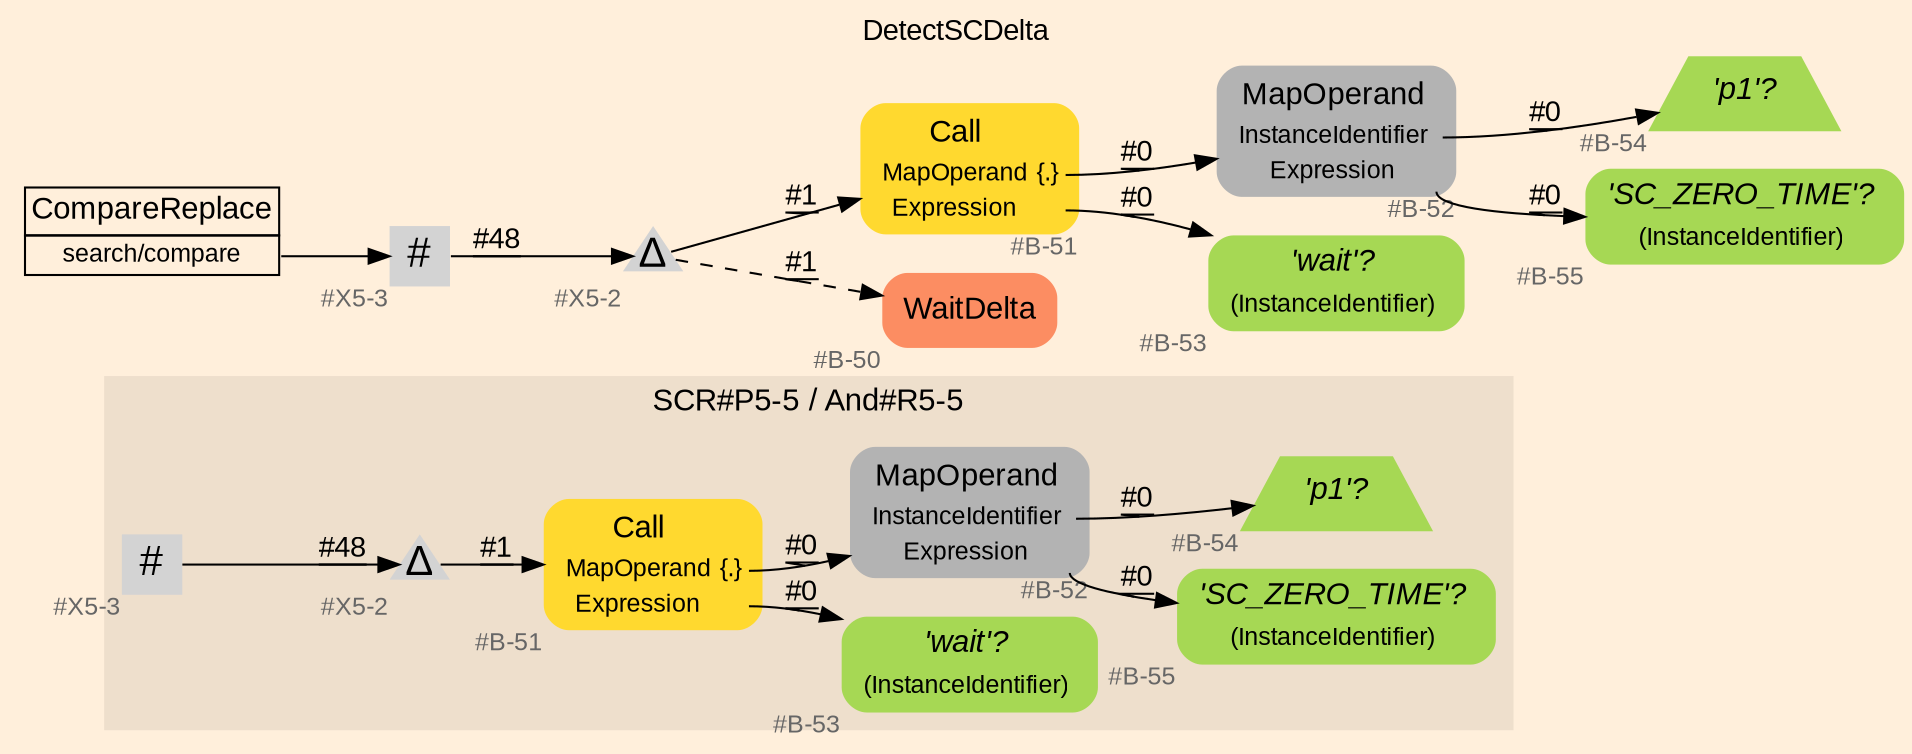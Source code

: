 digraph "DetectSCDelta" {
label = "DetectSCDelta"
labelloc = t
graph [
    rankdir = "LR"
    ranksep = 0.3
    bgcolor = antiquewhite1
    color = black
    fontcolor = black
    fontname = "Arial"
];
node [
    fontname = "Arial"
];
edge [
    fontname = "Arial"
];

// -------------------- figure And#R5-5 --------------------
// -------- region And#R5-5 ----------
subgraph "clusterAnd#R5-5" {
    label = "SCR#P5-5 / And#R5-5"
    style = "filled"
    color = antiquewhite2
    fontsize = "15"
    // -------- block And#R5-5/#B-53 ----------
    "And#R5-5/#B-53" [
        fillcolor = "/set28/5"
        xlabel = "#B-53"
        fontsize = "12"
        fontcolor = grey40
        shape = "plaintext"
        label = <<TABLE BORDER="0" CELLBORDER="0" CELLSPACING="0">
         <TR><TD><FONT COLOR="black" POINT-SIZE="15"><I>'wait'?</I></FONT></TD></TR>
         <TR><TD><FONT COLOR="black" POINT-SIZE="12">(InstanceIdentifier)</FONT></TD><TD PORT="port0"></TD></TR>
        </TABLE>>
        style = "rounded,filled"
    ];
    
    // -------- block And#R5-5/#B-55 ----------
    "And#R5-5/#B-55" [
        fillcolor = "/set28/5"
        xlabel = "#B-55"
        fontsize = "12"
        fontcolor = grey40
        shape = "plaintext"
        label = <<TABLE BORDER="0" CELLBORDER="0" CELLSPACING="0">
         <TR><TD><FONT COLOR="black" POINT-SIZE="15"><I>'SC_ZERO_TIME'?</I></FONT></TD></TR>
         <TR><TD><FONT COLOR="black" POINT-SIZE="12">(InstanceIdentifier)</FONT></TD><TD PORT="port0"></TD></TR>
        </TABLE>>
        style = "rounded,filled"
    ];
    
    // -------- block And#R5-5/#X5-3 ----------
    "And#R5-5/#X5-3" [
        xlabel = "#X5-3"
        fontsize = "12"
        fontcolor = grey40
        shape = "square"
        label = <<FONT COLOR="black" POINT-SIZE="20">#</FONT>>
        style = "filled"
        penwidth = 0.0
        fixedsize = true
        width = 0.4
        height = 0.4
    ];
    
    // -------- block And#R5-5/#X5-2 ----------
    "And#R5-5/#X5-2" [
        xlabel = "#X5-2"
        fontsize = "12"
        fontcolor = grey40
        shape = "triangle"
        label = <<FONT COLOR="black" POINT-SIZE="20">Δ</FONT>>
        style = "filled"
        penwidth = 0.0
        fixedsize = true
        width = 0.4
        height = 0.4
    ];
    
    // -------- block And#R5-5/#B-52 ----------
    "And#R5-5/#B-52" [
        fillcolor = "/set28/8"
        xlabel = "#B-52"
        fontsize = "12"
        fontcolor = grey40
        shape = "plaintext"
        label = <<TABLE BORDER="0" CELLBORDER="0" CELLSPACING="0">
         <TR><TD><FONT COLOR="black" POINT-SIZE="15">MapOperand</FONT></TD></TR>
         <TR><TD><FONT COLOR="black" POINT-SIZE="12">InstanceIdentifier</FONT></TD><TD PORT="port0"></TD></TR>
         <TR><TD><FONT COLOR="black" POINT-SIZE="12">Expression</FONT></TD><TD PORT="port1"></TD></TR>
        </TABLE>>
        style = "rounded,filled"
    ];
    
    // -------- block And#R5-5/#B-54 ----------
    "And#R5-5/#B-54" [
        fillcolor = "/set28/5"
        xlabel = "#B-54"
        fontsize = "12"
        fontcolor = grey40
        shape = "trapezium"
        label = <<FONT COLOR="black" POINT-SIZE="15"><I>'p1'?</I></FONT>>
        style = "filled"
        penwidth = 0.0
    ];
    
    // -------- block And#R5-5/#B-51 ----------
    "And#R5-5/#B-51" [
        fillcolor = "/set28/6"
        xlabel = "#B-51"
        fontsize = "12"
        fontcolor = grey40
        shape = "plaintext"
        label = <<TABLE BORDER="0" CELLBORDER="0" CELLSPACING="0">
         <TR><TD><FONT COLOR="black" POINT-SIZE="15">Call</FONT></TD></TR>
         <TR><TD><FONT COLOR="black" POINT-SIZE="12">MapOperand</FONT></TD><TD PORT="port0"><FONT COLOR="black" POINT-SIZE="12">{.}</FONT></TD></TR>
         <TR><TD><FONT COLOR="black" POINT-SIZE="12">Expression</FONT></TD><TD PORT="port1"></TD></TR>
        </TABLE>>
        style = "rounded,filled"
    ];
    
}

"And#R5-5/#X5-3" -> "And#R5-5/#X5-2" [
    label = "#48"
    decorate = true
    color = black
    fontcolor = black
];

"And#R5-5/#X5-2" -> "And#R5-5/#B-51" [
    label = "#1"
    decorate = true
    color = black
    fontcolor = black
];

"And#R5-5/#B-52":port0 -> "And#R5-5/#B-54" [
    label = "#0"
    decorate = true
    color = black
    fontcolor = black
];

"And#R5-5/#B-52":port1 -> "And#R5-5/#B-55" [
    label = "#0"
    decorate = true
    color = black
    fontcolor = black
];

"And#R5-5/#B-51":port0 -> "And#R5-5/#B-52" [
    label = "#0"
    decorate = true
    color = black
    fontcolor = black
];

"And#R5-5/#B-51":port1 -> "And#R5-5/#B-53" [
    label = "#0"
    decorate = true
    color = black
    fontcolor = black
];


// -------------------- transformation figure --------------------
// -------- block CR#X5-4 ----------
"CR#X5-4" [
    fillcolor = antiquewhite1
    fontsize = "12"
    fontcolor = grey40
    shape = "plaintext"
    label = <<TABLE BORDER="0" CELLBORDER="1" CELLSPACING="0">
     <TR><TD><FONT COLOR="black" POINT-SIZE="15">CompareReplace</FONT></TD></TR>
     <TR><TD PORT="port0"><FONT COLOR="black" POINT-SIZE="12">search/compare</FONT></TD></TR>
    </TABLE>>
    style = "filled"
    color = black
];

// -------- block #X5-3 ----------
"#X5-3" [
    xlabel = "#X5-3"
    fontsize = "12"
    fontcolor = grey40
    shape = "square"
    label = <<FONT COLOR="black" POINT-SIZE="20">#</FONT>>
    style = "filled"
    penwidth = 0.0
    fixedsize = true
    width = 0.4
    height = 0.4
];

// -------- block #X5-2 ----------
"#X5-2" [
    xlabel = "#X5-2"
    fontsize = "12"
    fontcolor = grey40
    shape = "triangle"
    label = <<FONT COLOR="black" POINT-SIZE="20">Δ</FONT>>
    style = "filled"
    penwidth = 0.0
    fixedsize = true
    width = 0.4
    height = 0.4
];

// -------- block #B-51 ----------
"#B-51" [
    fillcolor = "/set28/6"
    xlabel = "#B-51"
    fontsize = "12"
    fontcolor = grey40
    shape = "plaintext"
    label = <<TABLE BORDER="0" CELLBORDER="0" CELLSPACING="0">
     <TR><TD><FONT COLOR="black" POINT-SIZE="15">Call</FONT></TD></TR>
     <TR><TD><FONT COLOR="black" POINT-SIZE="12">MapOperand</FONT></TD><TD PORT="port0"><FONT COLOR="black" POINT-SIZE="12">{.}</FONT></TD></TR>
     <TR><TD><FONT COLOR="black" POINT-SIZE="12">Expression</FONT></TD><TD PORT="port1"></TD></TR>
    </TABLE>>
    style = "rounded,filled"
];

// -------- block #B-52 ----------
"#B-52" [
    fillcolor = "/set28/8"
    xlabel = "#B-52"
    fontsize = "12"
    fontcolor = grey40
    shape = "plaintext"
    label = <<TABLE BORDER="0" CELLBORDER="0" CELLSPACING="0">
     <TR><TD><FONT COLOR="black" POINT-SIZE="15">MapOperand</FONT></TD></TR>
     <TR><TD><FONT COLOR="black" POINT-SIZE="12">InstanceIdentifier</FONT></TD><TD PORT="port0"></TD></TR>
     <TR><TD><FONT COLOR="black" POINT-SIZE="12">Expression</FONT></TD><TD PORT="port1"></TD></TR>
    </TABLE>>
    style = "rounded,filled"
];

// -------- block #B-54 ----------
"#B-54" [
    fillcolor = "/set28/5"
    xlabel = "#B-54"
    fontsize = "12"
    fontcolor = grey40
    shape = "trapezium"
    label = <<FONT COLOR="black" POINT-SIZE="15"><I>'p1'?</I></FONT>>
    style = "filled"
    penwidth = 0.0
];

// -------- block #B-55 ----------
"#B-55" [
    fillcolor = "/set28/5"
    xlabel = "#B-55"
    fontsize = "12"
    fontcolor = grey40
    shape = "plaintext"
    label = <<TABLE BORDER="0" CELLBORDER="0" CELLSPACING="0">
     <TR><TD><FONT COLOR="black" POINT-SIZE="15"><I>'SC_ZERO_TIME'?</I></FONT></TD></TR>
     <TR><TD><FONT COLOR="black" POINT-SIZE="12">(InstanceIdentifier)</FONT></TD><TD PORT="port0"></TD></TR>
    </TABLE>>
    style = "rounded,filled"
];

// -------- block #B-53 ----------
"#B-53" [
    fillcolor = "/set28/5"
    xlabel = "#B-53"
    fontsize = "12"
    fontcolor = grey40
    shape = "plaintext"
    label = <<TABLE BORDER="0" CELLBORDER="0" CELLSPACING="0">
     <TR><TD><FONT COLOR="black" POINT-SIZE="15"><I>'wait'?</I></FONT></TD></TR>
     <TR><TD><FONT COLOR="black" POINT-SIZE="12">(InstanceIdentifier)</FONT></TD><TD PORT="port0"></TD></TR>
    </TABLE>>
    style = "rounded,filled"
];

// -------- block #B-50 ----------
"#B-50" [
    fillcolor = "/set28/2"
    xlabel = "#B-50"
    fontsize = "12"
    fontcolor = grey40
    shape = "plaintext"
    label = <<TABLE BORDER="0" CELLBORDER="0" CELLSPACING="0">
     <TR><TD><FONT COLOR="black" POINT-SIZE="15">WaitDelta</FONT></TD></TR>
    </TABLE>>
    style = "rounded,filled"
];

"CR#X5-4":port0 -> "#X5-3" [
    label = ""
    decorate = true
    color = black
    fontcolor = black
];

"#X5-3" -> "#X5-2" [
    label = "#48"
    decorate = true
    color = black
    fontcolor = black
];

"#X5-2" -> "#B-51" [
    label = "#1"
    decorate = true
    color = black
    fontcolor = black
];

"#X5-2" -> "#B-50" [
    style="dashed"
    label = "#1"
    decorate = true
    color = black
    fontcolor = black
];

"#B-51":port0 -> "#B-52" [
    label = "#0"
    decorate = true
    color = black
    fontcolor = black
];

"#B-51":port1 -> "#B-53" [
    label = "#0"
    decorate = true
    color = black
    fontcolor = black
];

"#B-52":port0 -> "#B-54" [
    label = "#0"
    decorate = true
    color = black
    fontcolor = black
];

"#B-52":port1 -> "#B-55" [
    label = "#0"
    decorate = true
    color = black
    fontcolor = black
];


}
